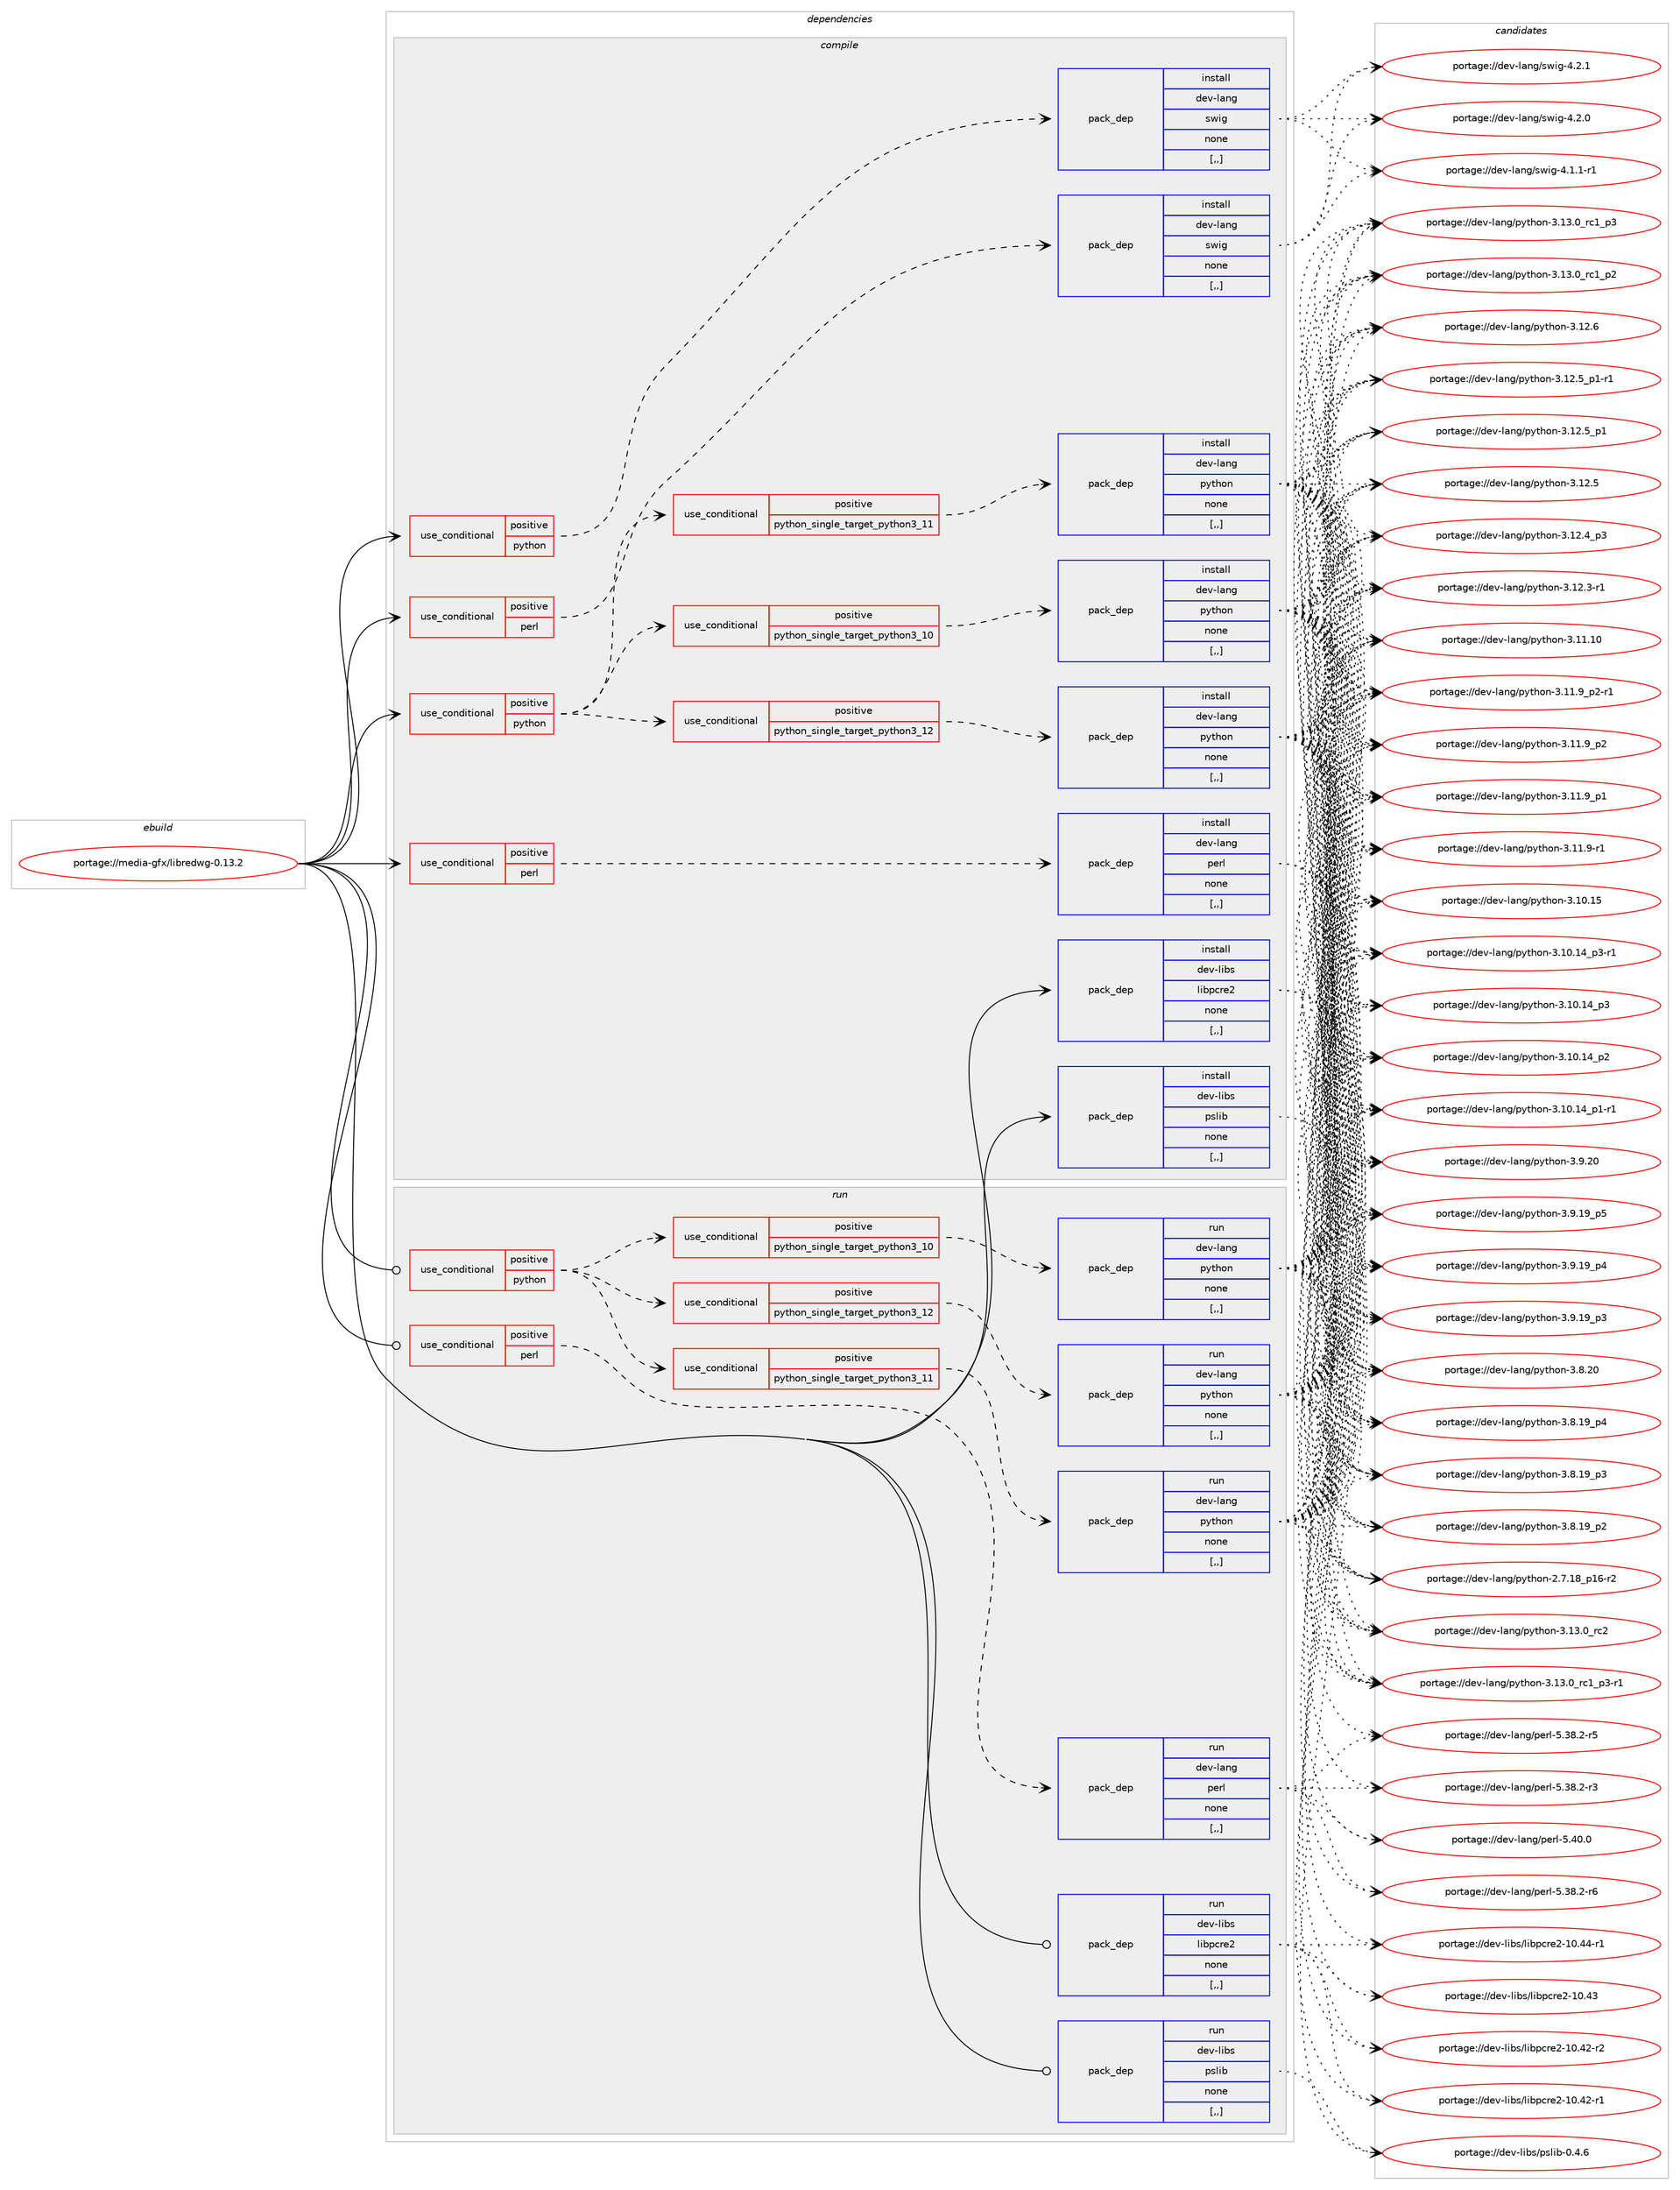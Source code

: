 digraph prolog {

# *************
# Graph options
# *************

newrank=true;
concentrate=true;
compound=true;
graph [rankdir=LR,fontname=Helvetica,fontsize=10,ranksep=1.5];#, ranksep=2.5, nodesep=0.2];
edge  [arrowhead=vee];
node  [fontname=Helvetica,fontsize=10];

# **********
# The ebuild
# **********

subgraph cluster_leftcol {
color=gray;
label=<<i>ebuild</i>>;
id [label="portage://media-gfx/libredwg-0.13.2", color=red, width=4, href="../media-gfx/libredwg-0.13.2.svg"];
}

# ****************
# The dependencies
# ****************

subgraph cluster_midcol {
color=gray;
label=<<i>dependencies</i>>;
subgraph cluster_compile {
fillcolor="#eeeeee";
style=filled;
label=<<i>compile</i>>;
subgraph cond206501 {
dependency800837 [label=<<TABLE BORDER="0" CELLBORDER="1" CELLSPACING="0" CELLPADDING="4"><TR><TD ROWSPAN="3" CELLPADDING="10">use_conditional</TD></TR><TR><TD>positive</TD></TR><TR><TD>perl</TD></TR></TABLE>>, shape=none, color=red];
subgraph pack588220 {
dependency800838 [label=<<TABLE BORDER="0" CELLBORDER="1" CELLSPACING="0" CELLPADDING="4" WIDTH="220"><TR><TD ROWSPAN="6" CELLPADDING="30">pack_dep</TD></TR><TR><TD WIDTH="110">install</TD></TR><TR><TD>dev-lang</TD></TR><TR><TD>perl</TD></TR><TR><TD>none</TD></TR><TR><TD>[,,]</TD></TR></TABLE>>, shape=none, color=blue];
}
dependency800837:e -> dependency800838:w [weight=20,style="dashed",arrowhead="vee"];
}
id:e -> dependency800837:w [weight=20,style="solid",arrowhead="vee"];
subgraph cond206502 {
dependency800839 [label=<<TABLE BORDER="0" CELLBORDER="1" CELLSPACING="0" CELLPADDING="4"><TR><TD ROWSPAN="3" CELLPADDING="10">use_conditional</TD></TR><TR><TD>positive</TD></TR><TR><TD>perl</TD></TR></TABLE>>, shape=none, color=red];
subgraph pack588221 {
dependency800840 [label=<<TABLE BORDER="0" CELLBORDER="1" CELLSPACING="0" CELLPADDING="4" WIDTH="220"><TR><TD ROWSPAN="6" CELLPADDING="30">pack_dep</TD></TR><TR><TD WIDTH="110">install</TD></TR><TR><TD>dev-lang</TD></TR><TR><TD>swig</TD></TR><TR><TD>none</TD></TR><TR><TD>[,,]</TD></TR></TABLE>>, shape=none, color=blue];
}
dependency800839:e -> dependency800840:w [weight=20,style="dashed",arrowhead="vee"];
}
id:e -> dependency800839:w [weight=20,style="solid",arrowhead="vee"];
subgraph cond206503 {
dependency800841 [label=<<TABLE BORDER="0" CELLBORDER="1" CELLSPACING="0" CELLPADDING="4"><TR><TD ROWSPAN="3" CELLPADDING="10">use_conditional</TD></TR><TR><TD>positive</TD></TR><TR><TD>python</TD></TR></TABLE>>, shape=none, color=red];
subgraph cond206504 {
dependency800842 [label=<<TABLE BORDER="0" CELLBORDER="1" CELLSPACING="0" CELLPADDING="4"><TR><TD ROWSPAN="3" CELLPADDING="10">use_conditional</TD></TR><TR><TD>positive</TD></TR><TR><TD>python_single_target_python3_10</TD></TR></TABLE>>, shape=none, color=red];
subgraph pack588222 {
dependency800843 [label=<<TABLE BORDER="0" CELLBORDER="1" CELLSPACING="0" CELLPADDING="4" WIDTH="220"><TR><TD ROWSPAN="6" CELLPADDING="30">pack_dep</TD></TR><TR><TD WIDTH="110">install</TD></TR><TR><TD>dev-lang</TD></TR><TR><TD>python</TD></TR><TR><TD>none</TD></TR><TR><TD>[,,]</TD></TR></TABLE>>, shape=none, color=blue];
}
dependency800842:e -> dependency800843:w [weight=20,style="dashed",arrowhead="vee"];
}
dependency800841:e -> dependency800842:w [weight=20,style="dashed",arrowhead="vee"];
subgraph cond206505 {
dependency800844 [label=<<TABLE BORDER="0" CELLBORDER="1" CELLSPACING="0" CELLPADDING="4"><TR><TD ROWSPAN="3" CELLPADDING="10">use_conditional</TD></TR><TR><TD>positive</TD></TR><TR><TD>python_single_target_python3_11</TD></TR></TABLE>>, shape=none, color=red];
subgraph pack588223 {
dependency800845 [label=<<TABLE BORDER="0" CELLBORDER="1" CELLSPACING="0" CELLPADDING="4" WIDTH="220"><TR><TD ROWSPAN="6" CELLPADDING="30">pack_dep</TD></TR><TR><TD WIDTH="110">install</TD></TR><TR><TD>dev-lang</TD></TR><TR><TD>python</TD></TR><TR><TD>none</TD></TR><TR><TD>[,,]</TD></TR></TABLE>>, shape=none, color=blue];
}
dependency800844:e -> dependency800845:w [weight=20,style="dashed",arrowhead="vee"];
}
dependency800841:e -> dependency800844:w [weight=20,style="dashed",arrowhead="vee"];
subgraph cond206506 {
dependency800846 [label=<<TABLE BORDER="0" CELLBORDER="1" CELLSPACING="0" CELLPADDING="4"><TR><TD ROWSPAN="3" CELLPADDING="10">use_conditional</TD></TR><TR><TD>positive</TD></TR><TR><TD>python_single_target_python3_12</TD></TR></TABLE>>, shape=none, color=red];
subgraph pack588224 {
dependency800847 [label=<<TABLE BORDER="0" CELLBORDER="1" CELLSPACING="0" CELLPADDING="4" WIDTH="220"><TR><TD ROWSPAN="6" CELLPADDING="30">pack_dep</TD></TR><TR><TD WIDTH="110">install</TD></TR><TR><TD>dev-lang</TD></TR><TR><TD>python</TD></TR><TR><TD>none</TD></TR><TR><TD>[,,]</TD></TR></TABLE>>, shape=none, color=blue];
}
dependency800846:e -> dependency800847:w [weight=20,style="dashed",arrowhead="vee"];
}
dependency800841:e -> dependency800846:w [weight=20,style="dashed",arrowhead="vee"];
}
id:e -> dependency800841:w [weight=20,style="solid",arrowhead="vee"];
subgraph cond206507 {
dependency800848 [label=<<TABLE BORDER="0" CELLBORDER="1" CELLSPACING="0" CELLPADDING="4"><TR><TD ROWSPAN="3" CELLPADDING="10">use_conditional</TD></TR><TR><TD>positive</TD></TR><TR><TD>python</TD></TR></TABLE>>, shape=none, color=red];
subgraph pack588225 {
dependency800849 [label=<<TABLE BORDER="0" CELLBORDER="1" CELLSPACING="0" CELLPADDING="4" WIDTH="220"><TR><TD ROWSPAN="6" CELLPADDING="30">pack_dep</TD></TR><TR><TD WIDTH="110">install</TD></TR><TR><TD>dev-lang</TD></TR><TR><TD>swig</TD></TR><TR><TD>none</TD></TR><TR><TD>[,,]</TD></TR></TABLE>>, shape=none, color=blue];
}
dependency800848:e -> dependency800849:w [weight=20,style="dashed",arrowhead="vee"];
}
id:e -> dependency800848:w [weight=20,style="solid",arrowhead="vee"];
subgraph pack588226 {
dependency800850 [label=<<TABLE BORDER="0" CELLBORDER="1" CELLSPACING="0" CELLPADDING="4" WIDTH="220"><TR><TD ROWSPAN="6" CELLPADDING="30">pack_dep</TD></TR><TR><TD WIDTH="110">install</TD></TR><TR><TD>dev-libs</TD></TR><TR><TD>libpcre2</TD></TR><TR><TD>none</TD></TR><TR><TD>[,,]</TD></TR></TABLE>>, shape=none, color=blue];
}
id:e -> dependency800850:w [weight=20,style="solid",arrowhead="vee"];
subgraph pack588227 {
dependency800851 [label=<<TABLE BORDER="0" CELLBORDER="1" CELLSPACING="0" CELLPADDING="4" WIDTH="220"><TR><TD ROWSPAN="6" CELLPADDING="30">pack_dep</TD></TR><TR><TD WIDTH="110">install</TD></TR><TR><TD>dev-libs</TD></TR><TR><TD>pslib</TD></TR><TR><TD>none</TD></TR><TR><TD>[,,]</TD></TR></TABLE>>, shape=none, color=blue];
}
id:e -> dependency800851:w [weight=20,style="solid",arrowhead="vee"];
}
subgraph cluster_compileandrun {
fillcolor="#eeeeee";
style=filled;
label=<<i>compile and run</i>>;
}
subgraph cluster_run {
fillcolor="#eeeeee";
style=filled;
label=<<i>run</i>>;
subgraph cond206508 {
dependency800852 [label=<<TABLE BORDER="0" CELLBORDER="1" CELLSPACING="0" CELLPADDING="4"><TR><TD ROWSPAN="3" CELLPADDING="10">use_conditional</TD></TR><TR><TD>positive</TD></TR><TR><TD>perl</TD></TR></TABLE>>, shape=none, color=red];
subgraph pack588228 {
dependency800853 [label=<<TABLE BORDER="0" CELLBORDER="1" CELLSPACING="0" CELLPADDING="4" WIDTH="220"><TR><TD ROWSPAN="6" CELLPADDING="30">pack_dep</TD></TR><TR><TD WIDTH="110">run</TD></TR><TR><TD>dev-lang</TD></TR><TR><TD>perl</TD></TR><TR><TD>none</TD></TR><TR><TD>[,,]</TD></TR></TABLE>>, shape=none, color=blue];
}
dependency800852:e -> dependency800853:w [weight=20,style="dashed",arrowhead="vee"];
}
id:e -> dependency800852:w [weight=20,style="solid",arrowhead="odot"];
subgraph cond206509 {
dependency800854 [label=<<TABLE BORDER="0" CELLBORDER="1" CELLSPACING="0" CELLPADDING="4"><TR><TD ROWSPAN="3" CELLPADDING="10">use_conditional</TD></TR><TR><TD>positive</TD></TR><TR><TD>python</TD></TR></TABLE>>, shape=none, color=red];
subgraph cond206510 {
dependency800855 [label=<<TABLE BORDER="0" CELLBORDER="1" CELLSPACING="0" CELLPADDING="4"><TR><TD ROWSPAN="3" CELLPADDING="10">use_conditional</TD></TR><TR><TD>positive</TD></TR><TR><TD>python_single_target_python3_10</TD></TR></TABLE>>, shape=none, color=red];
subgraph pack588229 {
dependency800856 [label=<<TABLE BORDER="0" CELLBORDER="1" CELLSPACING="0" CELLPADDING="4" WIDTH="220"><TR><TD ROWSPAN="6" CELLPADDING="30">pack_dep</TD></TR><TR><TD WIDTH="110">run</TD></TR><TR><TD>dev-lang</TD></TR><TR><TD>python</TD></TR><TR><TD>none</TD></TR><TR><TD>[,,]</TD></TR></TABLE>>, shape=none, color=blue];
}
dependency800855:e -> dependency800856:w [weight=20,style="dashed",arrowhead="vee"];
}
dependency800854:e -> dependency800855:w [weight=20,style="dashed",arrowhead="vee"];
subgraph cond206511 {
dependency800857 [label=<<TABLE BORDER="0" CELLBORDER="1" CELLSPACING="0" CELLPADDING="4"><TR><TD ROWSPAN="3" CELLPADDING="10">use_conditional</TD></TR><TR><TD>positive</TD></TR><TR><TD>python_single_target_python3_11</TD></TR></TABLE>>, shape=none, color=red];
subgraph pack588230 {
dependency800858 [label=<<TABLE BORDER="0" CELLBORDER="1" CELLSPACING="0" CELLPADDING="4" WIDTH="220"><TR><TD ROWSPAN="6" CELLPADDING="30">pack_dep</TD></TR><TR><TD WIDTH="110">run</TD></TR><TR><TD>dev-lang</TD></TR><TR><TD>python</TD></TR><TR><TD>none</TD></TR><TR><TD>[,,]</TD></TR></TABLE>>, shape=none, color=blue];
}
dependency800857:e -> dependency800858:w [weight=20,style="dashed",arrowhead="vee"];
}
dependency800854:e -> dependency800857:w [weight=20,style="dashed",arrowhead="vee"];
subgraph cond206512 {
dependency800859 [label=<<TABLE BORDER="0" CELLBORDER="1" CELLSPACING="0" CELLPADDING="4"><TR><TD ROWSPAN="3" CELLPADDING="10">use_conditional</TD></TR><TR><TD>positive</TD></TR><TR><TD>python_single_target_python3_12</TD></TR></TABLE>>, shape=none, color=red];
subgraph pack588231 {
dependency800860 [label=<<TABLE BORDER="0" CELLBORDER="1" CELLSPACING="0" CELLPADDING="4" WIDTH="220"><TR><TD ROWSPAN="6" CELLPADDING="30">pack_dep</TD></TR><TR><TD WIDTH="110">run</TD></TR><TR><TD>dev-lang</TD></TR><TR><TD>python</TD></TR><TR><TD>none</TD></TR><TR><TD>[,,]</TD></TR></TABLE>>, shape=none, color=blue];
}
dependency800859:e -> dependency800860:w [weight=20,style="dashed",arrowhead="vee"];
}
dependency800854:e -> dependency800859:w [weight=20,style="dashed",arrowhead="vee"];
}
id:e -> dependency800854:w [weight=20,style="solid",arrowhead="odot"];
subgraph pack588232 {
dependency800861 [label=<<TABLE BORDER="0" CELLBORDER="1" CELLSPACING="0" CELLPADDING="4" WIDTH="220"><TR><TD ROWSPAN="6" CELLPADDING="30">pack_dep</TD></TR><TR><TD WIDTH="110">run</TD></TR><TR><TD>dev-libs</TD></TR><TR><TD>libpcre2</TD></TR><TR><TD>none</TD></TR><TR><TD>[,,]</TD></TR></TABLE>>, shape=none, color=blue];
}
id:e -> dependency800861:w [weight=20,style="solid",arrowhead="odot"];
subgraph pack588233 {
dependency800862 [label=<<TABLE BORDER="0" CELLBORDER="1" CELLSPACING="0" CELLPADDING="4" WIDTH="220"><TR><TD ROWSPAN="6" CELLPADDING="30">pack_dep</TD></TR><TR><TD WIDTH="110">run</TD></TR><TR><TD>dev-libs</TD></TR><TR><TD>pslib</TD></TR><TR><TD>none</TD></TR><TR><TD>[,,]</TD></TR></TABLE>>, shape=none, color=blue];
}
id:e -> dependency800862:w [weight=20,style="solid",arrowhead="odot"];
}
}

# **************
# The candidates
# **************

subgraph cluster_choices {
rank=same;
color=gray;
label=<<i>candidates</i>>;

subgraph choice588220 {
color=black;
nodesep=1;
choice10010111845108971101034711210111410845534652484648 [label="portage://dev-lang/perl-5.40.0", color=red, width=4,href="../dev-lang/perl-5.40.0.svg"];
choice100101118451089711010347112101114108455346515646504511454 [label="portage://dev-lang/perl-5.38.2-r6", color=red, width=4,href="../dev-lang/perl-5.38.2-r6.svg"];
choice100101118451089711010347112101114108455346515646504511453 [label="portage://dev-lang/perl-5.38.2-r5", color=red, width=4,href="../dev-lang/perl-5.38.2-r5.svg"];
choice100101118451089711010347112101114108455346515646504511451 [label="portage://dev-lang/perl-5.38.2-r3", color=red, width=4,href="../dev-lang/perl-5.38.2-r3.svg"];
dependency800838:e -> choice10010111845108971101034711210111410845534652484648:w [style=dotted,weight="100"];
dependency800838:e -> choice100101118451089711010347112101114108455346515646504511454:w [style=dotted,weight="100"];
dependency800838:e -> choice100101118451089711010347112101114108455346515646504511453:w [style=dotted,weight="100"];
dependency800838:e -> choice100101118451089711010347112101114108455346515646504511451:w [style=dotted,weight="100"];
}
subgraph choice588221 {
color=black;
nodesep=1;
choice100101118451089711010347115119105103455246504649 [label="portage://dev-lang/swig-4.2.1", color=red, width=4,href="../dev-lang/swig-4.2.1.svg"];
choice100101118451089711010347115119105103455246504648 [label="portage://dev-lang/swig-4.2.0", color=red, width=4,href="../dev-lang/swig-4.2.0.svg"];
choice1001011184510897110103471151191051034552464946494511449 [label="portage://dev-lang/swig-4.1.1-r1", color=red, width=4,href="../dev-lang/swig-4.1.1-r1.svg"];
dependency800840:e -> choice100101118451089711010347115119105103455246504649:w [style=dotted,weight="100"];
dependency800840:e -> choice100101118451089711010347115119105103455246504648:w [style=dotted,weight="100"];
dependency800840:e -> choice1001011184510897110103471151191051034552464946494511449:w [style=dotted,weight="100"];
}
subgraph choice588222 {
color=black;
nodesep=1;
choice10010111845108971101034711212111610411111045514649514648951149950 [label="portage://dev-lang/python-3.13.0_rc2", color=red, width=4,href="../dev-lang/python-3.13.0_rc2.svg"];
choice1001011184510897110103471121211161041111104551464951464895114994995112514511449 [label="portage://dev-lang/python-3.13.0_rc1_p3-r1", color=red, width=4,href="../dev-lang/python-3.13.0_rc1_p3-r1.svg"];
choice100101118451089711010347112121116104111110455146495146489511499499511251 [label="portage://dev-lang/python-3.13.0_rc1_p3", color=red, width=4,href="../dev-lang/python-3.13.0_rc1_p3.svg"];
choice100101118451089711010347112121116104111110455146495146489511499499511250 [label="portage://dev-lang/python-3.13.0_rc1_p2", color=red, width=4,href="../dev-lang/python-3.13.0_rc1_p2.svg"];
choice10010111845108971101034711212111610411111045514649504654 [label="portage://dev-lang/python-3.12.6", color=red, width=4,href="../dev-lang/python-3.12.6.svg"];
choice1001011184510897110103471121211161041111104551464950465395112494511449 [label="portage://dev-lang/python-3.12.5_p1-r1", color=red, width=4,href="../dev-lang/python-3.12.5_p1-r1.svg"];
choice100101118451089711010347112121116104111110455146495046539511249 [label="portage://dev-lang/python-3.12.5_p1", color=red, width=4,href="../dev-lang/python-3.12.5_p1.svg"];
choice10010111845108971101034711212111610411111045514649504653 [label="portage://dev-lang/python-3.12.5", color=red, width=4,href="../dev-lang/python-3.12.5.svg"];
choice100101118451089711010347112121116104111110455146495046529511251 [label="portage://dev-lang/python-3.12.4_p3", color=red, width=4,href="../dev-lang/python-3.12.4_p3.svg"];
choice100101118451089711010347112121116104111110455146495046514511449 [label="portage://dev-lang/python-3.12.3-r1", color=red, width=4,href="../dev-lang/python-3.12.3-r1.svg"];
choice1001011184510897110103471121211161041111104551464949464948 [label="portage://dev-lang/python-3.11.10", color=red, width=4,href="../dev-lang/python-3.11.10.svg"];
choice1001011184510897110103471121211161041111104551464949465795112504511449 [label="portage://dev-lang/python-3.11.9_p2-r1", color=red, width=4,href="../dev-lang/python-3.11.9_p2-r1.svg"];
choice100101118451089711010347112121116104111110455146494946579511250 [label="portage://dev-lang/python-3.11.9_p2", color=red, width=4,href="../dev-lang/python-3.11.9_p2.svg"];
choice100101118451089711010347112121116104111110455146494946579511249 [label="portage://dev-lang/python-3.11.9_p1", color=red, width=4,href="../dev-lang/python-3.11.9_p1.svg"];
choice100101118451089711010347112121116104111110455146494946574511449 [label="portage://dev-lang/python-3.11.9-r1", color=red, width=4,href="../dev-lang/python-3.11.9-r1.svg"];
choice1001011184510897110103471121211161041111104551464948464953 [label="portage://dev-lang/python-3.10.15", color=red, width=4,href="../dev-lang/python-3.10.15.svg"];
choice100101118451089711010347112121116104111110455146494846495295112514511449 [label="portage://dev-lang/python-3.10.14_p3-r1", color=red, width=4,href="../dev-lang/python-3.10.14_p3-r1.svg"];
choice10010111845108971101034711212111610411111045514649484649529511251 [label="portage://dev-lang/python-3.10.14_p3", color=red, width=4,href="../dev-lang/python-3.10.14_p3.svg"];
choice10010111845108971101034711212111610411111045514649484649529511250 [label="portage://dev-lang/python-3.10.14_p2", color=red, width=4,href="../dev-lang/python-3.10.14_p2.svg"];
choice100101118451089711010347112121116104111110455146494846495295112494511449 [label="portage://dev-lang/python-3.10.14_p1-r1", color=red, width=4,href="../dev-lang/python-3.10.14_p1-r1.svg"];
choice10010111845108971101034711212111610411111045514657465048 [label="portage://dev-lang/python-3.9.20", color=red, width=4,href="../dev-lang/python-3.9.20.svg"];
choice100101118451089711010347112121116104111110455146574649579511253 [label="portage://dev-lang/python-3.9.19_p5", color=red, width=4,href="../dev-lang/python-3.9.19_p5.svg"];
choice100101118451089711010347112121116104111110455146574649579511252 [label="portage://dev-lang/python-3.9.19_p4", color=red, width=4,href="../dev-lang/python-3.9.19_p4.svg"];
choice100101118451089711010347112121116104111110455146574649579511251 [label="portage://dev-lang/python-3.9.19_p3", color=red, width=4,href="../dev-lang/python-3.9.19_p3.svg"];
choice10010111845108971101034711212111610411111045514656465048 [label="portage://dev-lang/python-3.8.20", color=red, width=4,href="../dev-lang/python-3.8.20.svg"];
choice100101118451089711010347112121116104111110455146564649579511252 [label="portage://dev-lang/python-3.8.19_p4", color=red, width=4,href="../dev-lang/python-3.8.19_p4.svg"];
choice100101118451089711010347112121116104111110455146564649579511251 [label="portage://dev-lang/python-3.8.19_p3", color=red, width=4,href="../dev-lang/python-3.8.19_p3.svg"];
choice100101118451089711010347112121116104111110455146564649579511250 [label="portage://dev-lang/python-3.8.19_p2", color=red, width=4,href="../dev-lang/python-3.8.19_p2.svg"];
choice100101118451089711010347112121116104111110455046554649569511249544511450 [label="portage://dev-lang/python-2.7.18_p16-r2", color=red, width=4,href="../dev-lang/python-2.7.18_p16-r2.svg"];
dependency800843:e -> choice10010111845108971101034711212111610411111045514649514648951149950:w [style=dotted,weight="100"];
dependency800843:e -> choice1001011184510897110103471121211161041111104551464951464895114994995112514511449:w [style=dotted,weight="100"];
dependency800843:e -> choice100101118451089711010347112121116104111110455146495146489511499499511251:w [style=dotted,weight="100"];
dependency800843:e -> choice100101118451089711010347112121116104111110455146495146489511499499511250:w [style=dotted,weight="100"];
dependency800843:e -> choice10010111845108971101034711212111610411111045514649504654:w [style=dotted,weight="100"];
dependency800843:e -> choice1001011184510897110103471121211161041111104551464950465395112494511449:w [style=dotted,weight="100"];
dependency800843:e -> choice100101118451089711010347112121116104111110455146495046539511249:w [style=dotted,weight="100"];
dependency800843:e -> choice10010111845108971101034711212111610411111045514649504653:w [style=dotted,weight="100"];
dependency800843:e -> choice100101118451089711010347112121116104111110455146495046529511251:w [style=dotted,weight="100"];
dependency800843:e -> choice100101118451089711010347112121116104111110455146495046514511449:w [style=dotted,weight="100"];
dependency800843:e -> choice1001011184510897110103471121211161041111104551464949464948:w [style=dotted,weight="100"];
dependency800843:e -> choice1001011184510897110103471121211161041111104551464949465795112504511449:w [style=dotted,weight="100"];
dependency800843:e -> choice100101118451089711010347112121116104111110455146494946579511250:w [style=dotted,weight="100"];
dependency800843:e -> choice100101118451089711010347112121116104111110455146494946579511249:w [style=dotted,weight="100"];
dependency800843:e -> choice100101118451089711010347112121116104111110455146494946574511449:w [style=dotted,weight="100"];
dependency800843:e -> choice1001011184510897110103471121211161041111104551464948464953:w [style=dotted,weight="100"];
dependency800843:e -> choice100101118451089711010347112121116104111110455146494846495295112514511449:w [style=dotted,weight="100"];
dependency800843:e -> choice10010111845108971101034711212111610411111045514649484649529511251:w [style=dotted,weight="100"];
dependency800843:e -> choice10010111845108971101034711212111610411111045514649484649529511250:w [style=dotted,weight="100"];
dependency800843:e -> choice100101118451089711010347112121116104111110455146494846495295112494511449:w [style=dotted,weight="100"];
dependency800843:e -> choice10010111845108971101034711212111610411111045514657465048:w [style=dotted,weight="100"];
dependency800843:e -> choice100101118451089711010347112121116104111110455146574649579511253:w [style=dotted,weight="100"];
dependency800843:e -> choice100101118451089711010347112121116104111110455146574649579511252:w [style=dotted,weight="100"];
dependency800843:e -> choice100101118451089711010347112121116104111110455146574649579511251:w [style=dotted,weight="100"];
dependency800843:e -> choice10010111845108971101034711212111610411111045514656465048:w [style=dotted,weight="100"];
dependency800843:e -> choice100101118451089711010347112121116104111110455146564649579511252:w [style=dotted,weight="100"];
dependency800843:e -> choice100101118451089711010347112121116104111110455146564649579511251:w [style=dotted,weight="100"];
dependency800843:e -> choice100101118451089711010347112121116104111110455146564649579511250:w [style=dotted,weight="100"];
dependency800843:e -> choice100101118451089711010347112121116104111110455046554649569511249544511450:w [style=dotted,weight="100"];
}
subgraph choice588223 {
color=black;
nodesep=1;
choice10010111845108971101034711212111610411111045514649514648951149950 [label="portage://dev-lang/python-3.13.0_rc2", color=red, width=4,href="../dev-lang/python-3.13.0_rc2.svg"];
choice1001011184510897110103471121211161041111104551464951464895114994995112514511449 [label="portage://dev-lang/python-3.13.0_rc1_p3-r1", color=red, width=4,href="../dev-lang/python-3.13.0_rc1_p3-r1.svg"];
choice100101118451089711010347112121116104111110455146495146489511499499511251 [label="portage://dev-lang/python-3.13.0_rc1_p3", color=red, width=4,href="../dev-lang/python-3.13.0_rc1_p3.svg"];
choice100101118451089711010347112121116104111110455146495146489511499499511250 [label="portage://dev-lang/python-3.13.0_rc1_p2", color=red, width=4,href="../dev-lang/python-3.13.0_rc1_p2.svg"];
choice10010111845108971101034711212111610411111045514649504654 [label="portage://dev-lang/python-3.12.6", color=red, width=4,href="../dev-lang/python-3.12.6.svg"];
choice1001011184510897110103471121211161041111104551464950465395112494511449 [label="portage://dev-lang/python-3.12.5_p1-r1", color=red, width=4,href="../dev-lang/python-3.12.5_p1-r1.svg"];
choice100101118451089711010347112121116104111110455146495046539511249 [label="portage://dev-lang/python-3.12.5_p1", color=red, width=4,href="../dev-lang/python-3.12.5_p1.svg"];
choice10010111845108971101034711212111610411111045514649504653 [label="portage://dev-lang/python-3.12.5", color=red, width=4,href="../dev-lang/python-3.12.5.svg"];
choice100101118451089711010347112121116104111110455146495046529511251 [label="portage://dev-lang/python-3.12.4_p3", color=red, width=4,href="../dev-lang/python-3.12.4_p3.svg"];
choice100101118451089711010347112121116104111110455146495046514511449 [label="portage://dev-lang/python-3.12.3-r1", color=red, width=4,href="../dev-lang/python-3.12.3-r1.svg"];
choice1001011184510897110103471121211161041111104551464949464948 [label="portage://dev-lang/python-3.11.10", color=red, width=4,href="../dev-lang/python-3.11.10.svg"];
choice1001011184510897110103471121211161041111104551464949465795112504511449 [label="portage://dev-lang/python-3.11.9_p2-r1", color=red, width=4,href="../dev-lang/python-3.11.9_p2-r1.svg"];
choice100101118451089711010347112121116104111110455146494946579511250 [label="portage://dev-lang/python-3.11.9_p2", color=red, width=4,href="../dev-lang/python-3.11.9_p2.svg"];
choice100101118451089711010347112121116104111110455146494946579511249 [label="portage://dev-lang/python-3.11.9_p1", color=red, width=4,href="../dev-lang/python-3.11.9_p1.svg"];
choice100101118451089711010347112121116104111110455146494946574511449 [label="portage://dev-lang/python-3.11.9-r1", color=red, width=4,href="../dev-lang/python-3.11.9-r1.svg"];
choice1001011184510897110103471121211161041111104551464948464953 [label="portage://dev-lang/python-3.10.15", color=red, width=4,href="../dev-lang/python-3.10.15.svg"];
choice100101118451089711010347112121116104111110455146494846495295112514511449 [label="portage://dev-lang/python-3.10.14_p3-r1", color=red, width=4,href="../dev-lang/python-3.10.14_p3-r1.svg"];
choice10010111845108971101034711212111610411111045514649484649529511251 [label="portage://dev-lang/python-3.10.14_p3", color=red, width=4,href="../dev-lang/python-3.10.14_p3.svg"];
choice10010111845108971101034711212111610411111045514649484649529511250 [label="portage://dev-lang/python-3.10.14_p2", color=red, width=4,href="../dev-lang/python-3.10.14_p2.svg"];
choice100101118451089711010347112121116104111110455146494846495295112494511449 [label="portage://dev-lang/python-3.10.14_p1-r1", color=red, width=4,href="../dev-lang/python-3.10.14_p1-r1.svg"];
choice10010111845108971101034711212111610411111045514657465048 [label="portage://dev-lang/python-3.9.20", color=red, width=4,href="../dev-lang/python-3.9.20.svg"];
choice100101118451089711010347112121116104111110455146574649579511253 [label="portage://dev-lang/python-3.9.19_p5", color=red, width=4,href="../dev-lang/python-3.9.19_p5.svg"];
choice100101118451089711010347112121116104111110455146574649579511252 [label="portage://dev-lang/python-3.9.19_p4", color=red, width=4,href="../dev-lang/python-3.9.19_p4.svg"];
choice100101118451089711010347112121116104111110455146574649579511251 [label="portage://dev-lang/python-3.9.19_p3", color=red, width=4,href="../dev-lang/python-3.9.19_p3.svg"];
choice10010111845108971101034711212111610411111045514656465048 [label="portage://dev-lang/python-3.8.20", color=red, width=4,href="../dev-lang/python-3.8.20.svg"];
choice100101118451089711010347112121116104111110455146564649579511252 [label="portage://dev-lang/python-3.8.19_p4", color=red, width=4,href="../dev-lang/python-3.8.19_p4.svg"];
choice100101118451089711010347112121116104111110455146564649579511251 [label="portage://dev-lang/python-3.8.19_p3", color=red, width=4,href="../dev-lang/python-3.8.19_p3.svg"];
choice100101118451089711010347112121116104111110455146564649579511250 [label="portage://dev-lang/python-3.8.19_p2", color=red, width=4,href="../dev-lang/python-3.8.19_p2.svg"];
choice100101118451089711010347112121116104111110455046554649569511249544511450 [label="portage://dev-lang/python-2.7.18_p16-r2", color=red, width=4,href="../dev-lang/python-2.7.18_p16-r2.svg"];
dependency800845:e -> choice10010111845108971101034711212111610411111045514649514648951149950:w [style=dotted,weight="100"];
dependency800845:e -> choice1001011184510897110103471121211161041111104551464951464895114994995112514511449:w [style=dotted,weight="100"];
dependency800845:e -> choice100101118451089711010347112121116104111110455146495146489511499499511251:w [style=dotted,weight="100"];
dependency800845:e -> choice100101118451089711010347112121116104111110455146495146489511499499511250:w [style=dotted,weight="100"];
dependency800845:e -> choice10010111845108971101034711212111610411111045514649504654:w [style=dotted,weight="100"];
dependency800845:e -> choice1001011184510897110103471121211161041111104551464950465395112494511449:w [style=dotted,weight="100"];
dependency800845:e -> choice100101118451089711010347112121116104111110455146495046539511249:w [style=dotted,weight="100"];
dependency800845:e -> choice10010111845108971101034711212111610411111045514649504653:w [style=dotted,weight="100"];
dependency800845:e -> choice100101118451089711010347112121116104111110455146495046529511251:w [style=dotted,weight="100"];
dependency800845:e -> choice100101118451089711010347112121116104111110455146495046514511449:w [style=dotted,weight="100"];
dependency800845:e -> choice1001011184510897110103471121211161041111104551464949464948:w [style=dotted,weight="100"];
dependency800845:e -> choice1001011184510897110103471121211161041111104551464949465795112504511449:w [style=dotted,weight="100"];
dependency800845:e -> choice100101118451089711010347112121116104111110455146494946579511250:w [style=dotted,weight="100"];
dependency800845:e -> choice100101118451089711010347112121116104111110455146494946579511249:w [style=dotted,weight="100"];
dependency800845:e -> choice100101118451089711010347112121116104111110455146494946574511449:w [style=dotted,weight="100"];
dependency800845:e -> choice1001011184510897110103471121211161041111104551464948464953:w [style=dotted,weight="100"];
dependency800845:e -> choice100101118451089711010347112121116104111110455146494846495295112514511449:w [style=dotted,weight="100"];
dependency800845:e -> choice10010111845108971101034711212111610411111045514649484649529511251:w [style=dotted,weight="100"];
dependency800845:e -> choice10010111845108971101034711212111610411111045514649484649529511250:w [style=dotted,weight="100"];
dependency800845:e -> choice100101118451089711010347112121116104111110455146494846495295112494511449:w [style=dotted,weight="100"];
dependency800845:e -> choice10010111845108971101034711212111610411111045514657465048:w [style=dotted,weight="100"];
dependency800845:e -> choice100101118451089711010347112121116104111110455146574649579511253:w [style=dotted,weight="100"];
dependency800845:e -> choice100101118451089711010347112121116104111110455146574649579511252:w [style=dotted,weight="100"];
dependency800845:e -> choice100101118451089711010347112121116104111110455146574649579511251:w [style=dotted,weight="100"];
dependency800845:e -> choice10010111845108971101034711212111610411111045514656465048:w [style=dotted,weight="100"];
dependency800845:e -> choice100101118451089711010347112121116104111110455146564649579511252:w [style=dotted,weight="100"];
dependency800845:e -> choice100101118451089711010347112121116104111110455146564649579511251:w [style=dotted,weight="100"];
dependency800845:e -> choice100101118451089711010347112121116104111110455146564649579511250:w [style=dotted,weight="100"];
dependency800845:e -> choice100101118451089711010347112121116104111110455046554649569511249544511450:w [style=dotted,weight="100"];
}
subgraph choice588224 {
color=black;
nodesep=1;
choice10010111845108971101034711212111610411111045514649514648951149950 [label="portage://dev-lang/python-3.13.0_rc2", color=red, width=4,href="../dev-lang/python-3.13.0_rc2.svg"];
choice1001011184510897110103471121211161041111104551464951464895114994995112514511449 [label="portage://dev-lang/python-3.13.0_rc1_p3-r1", color=red, width=4,href="../dev-lang/python-3.13.0_rc1_p3-r1.svg"];
choice100101118451089711010347112121116104111110455146495146489511499499511251 [label="portage://dev-lang/python-3.13.0_rc1_p3", color=red, width=4,href="../dev-lang/python-3.13.0_rc1_p3.svg"];
choice100101118451089711010347112121116104111110455146495146489511499499511250 [label="portage://dev-lang/python-3.13.0_rc1_p2", color=red, width=4,href="../dev-lang/python-3.13.0_rc1_p2.svg"];
choice10010111845108971101034711212111610411111045514649504654 [label="portage://dev-lang/python-3.12.6", color=red, width=4,href="../dev-lang/python-3.12.6.svg"];
choice1001011184510897110103471121211161041111104551464950465395112494511449 [label="portage://dev-lang/python-3.12.5_p1-r1", color=red, width=4,href="../dev-lang/python-3.12.5_p1-r1.svg"];
choice100101118451089711010347112121116104111110455146495046539511249 [label="portage://dev-lang/python-3.12.5_p1", color=red, width=4,href="../dev-lang/python-3.12.5_p1.svg"];
choice10010111845108971101034711212111610411111045514649504653 [label="portage://dev-lang/python-3.12.5", color=red, width=4,href="../dev-lang/python-3.12.5.svg"];
choice100101118451089711010347112121116104111110455146495046529511251 [label="portage://dev-lang/python-3.12.4_p3", color=red, width=4,href="../dev-lang/python-3.12.4_p3.svg"];
choice100101118451089711010347112121116104111110455146495046514511449 [label="portage://dev-lang/python-3.12.3-r1", color=red, width=4,href="../dev-lang/python-3.12.3-r1.svg"];
choice1001011184510897110103471121211161041111104551464949464948 [label="portage://dev-lang/python-3.11.10", color=red, width=4,href="../dev-lang/python-3.11.10.svg"];
choice1001011184510897110103471121211161041111104551464949465795112504511449 [label="portage://dev-lang/python-3.11.9_p2-r1", color=red, width=4,href="../dev-lang/python-3.11.9_p2-r1.svg"];
choice100101118451089711010347112121116104111110455146494946579511250 [label="portage://dev-lang/python-3.11.9_p2", color=red, width=4,href="../dev-lang/python-3.11.9_p2.svg"];
choice100101118451089711010347112121116104111110455146494946579511249 [label="portage://dev-lang/python-3.11.9_p1", color=red, width=4,href="../dev-lang/python-3.11.9_p1.svg"];
choice100101118451089711010347112121116104111110455146494946574511449 [label="portage://dev-lang/python-3.11.9-r1", color=red, width=4,href="../dev-lang/python-3.11.9-r1.svg"];
choice1001011184510897110103471121211161041111104551464948464953 [label="portage://dev-lang/python-3.10.15", color=red, width=4,href="../dev-lang/python-3.10.15.svg"];
choice100101118451089711010347112121116104111110455146494846495295112514511449 [label="portage://dev-lang/python-3.10.14_p3-r1", color=red, width=4,href="../dev-lang/python-3.10.14_p3-r1.svg"];
choice10010111845108971101034711212111610411111045514649484649529511251 [label="portage://dev-lang/python-3.10.14_p3", color=red, width=4,href="../dev-lang/python-3.10.14_p3.svg"];
choice10010111845108971101034711212111610411111045514649484649529511250 [label="portage://dev-lang/python-3.10.14_p2", color=red, width=4,href="../dev-lang/python-3.10.14_p2.svg"];
choice100101118451089711010347112121116104111110455146494846495295112494511449 [label="portage://dev-lang/python-3.10.14_p1-r1", color=red, width=4,href="../dev-lang/python-3.10.14_p1-r1.svg"];
choice10010111845108971101034711212111610411111045514657465048 [label="portage://dev-lang/python-3.9.20", color=red, width=4,href="../dev-lang/python-3.9.20.svg"];
choice100101118451089711010347112121116104111110455146574649579511253 [label="portage://dev-lang/python-3.9.19_p5", color=red, width=4,href="../dev-lang/python-3.9.19_p5.svg"];
choice100101118451089711010347112121116104111110455146574649579511252 [label="portage://dev-lang/python-3.9.19_p4", color=red, width=4,href="../dev-lang/python-3.9.19_p4.svg"];
choice100101118451089711010347112121116104111110455146574649579511251 [label="portage://dev-lang/python-3.9.19_p3", color=red, width=4,href="../dev-lang/python-3.9.19_p3.svg"];
choice10010111845108971101034711212111610411111045514656465048 [label="portage://dev-lang/python-3.8.20", color=red, width=4,href="../dev-lang/python-3.8.20.svg"];
choice100101118451089711010347112121116104111110455146564649579511252 [label="portage://dev-lang/python-3.8.19_p4", color=red, width=4,href="../dev-lang/python-3.8.19_p4.svg"];
choice100101118451089711010347112121116104111110455146564649579511251 [label="portage://dev-lang/python-3.8.19_p3", color=red, width=4,href="../dev-lang/python-3.8.19_p3.svg"];
choice100101118451089711010347112121116104111110455146564649579511250 [label="portage://dev-lang/python-3.8.19_p2", color=red, width=4,href="../dev-lang/python-3.8.19_p2.svg"];
choice100101118451089711010347112121116104111110455046554649569511249544511450 [label="portage://dev-lang/python-2.7.18_p16-r2", color=red, width=4,href="../dev-lang/python-2.7.18_p16-r2.svg"];
dependency800847:e -> choice10010111845108971101034711212111610411111045514649514648951149950:w [style=dotted,weight="100"];
dependency800847:e -> choice1001011184510897110103471121211161041111104551464951464895114994995112514511449:w [style=dotted,weight="100"];
dependency800847:e -> choice100101118451089711010347112121116104111110455146495146489511499499511251:w [style=dotted,weight="100"];
dependency800847:e -> choice100101118451089711010347112121116104111110455146495146489511499499511250:w [style=dotted,weight="100"];
dependency800847:e -> choice10010111845108971101034711212111610411111045514649504654:w [style=dotted,weight="100"];
dependency800847:e -> choice1001011184510897110103471121211161041111104551464950465395112494511449:w [style=dotted,weight="100"];
dependency800847:e -> choice100101118451089711010347112121116104111110455146495046539511249:w [style=dotted,weight="100"];
dependency800847:e -> choice10010111845108971101034711212111610411111045514649504653:w [style=dotted,weight="100"];
dependency800847:e -> choice100101118451089711010347112121116104111110455146495046529511251:w [style=dotted,weight="100"];
dependency800847:e -> choice100101118451089711010347112121116104111110455146495046514511449:w [style=dotted,weight="100"];
dependency800847:e -> choice1001011184510897110103471121211161041111104551464949464948:w [style=dotted,weight="100"];
dependency800847:e -> choice1001011184510897110103471121211161041111104551464949465795112504511449:w [style=dotted,weight="100"];
dependency800847:e -> choice100101118451089711010347112121116104111110455146494946579511250:w [style=dotted,weight="100"];
dependency800847:e -> choice100101118451089711010347112121116104111110455146494946579511249:w [style=dotted,weight="100"];
dependency800847:e -> choice100101118451089711010347112121116104111110455146494946574511449:w [style=dotted,weight="100"];
dependency800847:e -> choice1001011184510897110103471121211161041111104551464948464953:w [style=dotted,weight="100"];
dependency800847:e -> choice100101118451089711010347112121116104111110455146494846495295112514511449:w [style=dotted,weight="100"];
dependency800847:e -> choice10010111845108971101034711212111610411111045514649484649529511251:w [style=dotted,weight="100"];
dependency800847:e -> choice10010111845108971101034711212111610411111045514649484649529511250:w [style=dotted,weight="100"];
dependency800847:e -> choice100101118451089711010347112121116104111110455146494846495295112494511449:w [style=dotted,weight="100"];
dependency800847:e -> choice10010111845108971101034711212111610411111045514657465048:w [style=dotted,weight="100"];
dependency800847:e -> choice100101118451089711010347112121116104111110455146574649579511253:w [style=dotted,weight="100"];
dependency800847:e -> choice100101118451089711010347112121116104111110455146574649579511252:w [style=dotted,weight="100"];
dependency800847:e -> choice100101118451089711010347112121116104111110455146574649579511251:w [style=dotted,weight="100"];
dependency800847:e -> choice10010111845108971101034711212111610411111045514656465048:w [style=dotted,weight="100"];
dependency800847:e -> choice100101118451089711010347112121116104111110455146564649579511252:w [style=dotted,weight="100"];
dependency800847:e -> choice100101118451089711010347112121116104111110455146564649579511251:w [style=dotted,weight="100"];
dependency800847:e -> choice100101118451089711010347112121116104111110455146564649579511250:w [style=dotted,weight="100"];
dependency800847:e -> choice100101118451089711010347112121116104111110455046554649569511249544511450:w [style=dotted,weight="100"];
}
subgraph choice588225 {
color=black;
nodesep=1;
choice100101118451089711010347115119105103455246504649 [label="portage://dev-lang/swig-4.2.1", color=red, width=4,href="../dev-lang/swig-4.2.1.svg"];
choice100101118451089711010347115119105103455246504648 [label="portage://dev-lang/swig-4.2.0", color=red, width=4,href="../dev-lang/swig-4.2.0.svg"];
choice1001011184510897110103471151191051034552464946494511449 [label="portage://dev-lang/swig-4.1.1-r1", color=red, width=4,href="../dev-lang/swig-4.1.1-r1.svg"];
dependency800849:e -> choice100101118451089711010347115119105103455246504649:w [style=dotted,weight="100"];
dependency800849:e -> choice100101118451089711010347115119105103455246504648:w [style=dotted,weight="100"];
dependency800849:e -> choice1001011184510897110103471151191051034552464946494511449:w [style=dotted,weight="100"];
}
subgraph choice588226 {
color=black;
nodesep=1;
choice1001011184510810598115471081059811299114101504549484652524511449 [label="portage://dev-libs/libpcre2-10.44-r1", color=red, width=4,href="../dev-libs/libpcre2-10.44-r1.svg"];
choice100101118451081059811547108105981129911410150454948465251 [label="portage://dev-libs/libpcre2-10.43", color=red, width=4,href="../dev-libs/libpcre2-10.43.svg"];
choice1001011184510810598115471081059811299114101504549484652504511450 [label="portage://dev-libs/libpcre2-10.42-r2", color=red, width=4,href="../dev-libs/libpcre2-10.42-r2.svg"];
choice1001011184510810598115471081059811299114101504549484652504511449 [label="portage://dev-libs/libpcre2-10.42-r1", color=red, width=4,href="../dev-libs/libpcre2-10.42-r1.svg"];
dependency800850:e -> choice1001011184510810598115471081059811299114101504549484652524511449:w [style=dotted,weight="100"];
dependency800850:e -> choice100101118451081059811547108105981129911410150454948465251:w [style=dotted,weight="100"];
dependency800850:e -> choice1001011184510810598115471081059811299114101504549484652504511450:w [style=dotted,weight="100"];
dependency800850:e -> choice1001011184510810598115471081059811299114101504549484652504511449:w [style=dotted,weight="100"];
}
subgraph choice588227 {
color=black;
nodesep=1;
choice10010111845108105981154711211510810598454846524654 [label="portage://dev-libs/pslib-0.4.6", color=red, width=4,href="../dev-libs/pslib-0.4.6.svg"];
dependency800851:e -> choice10010111845108105981154711211510810598454846524654:w [style=dotted,weight="100"];
}
subgraph choice588228 {
color=black;
nodesep=1;
choice10010111845108971101034711210111410845534652484648 [label="portage://dev-lang/perl-5.40.0", color=red, width=4,href="../dev-lang/perl-5.40.0.svg"];
choice100101118451089711010347112101114108455346515646504511454 [label="portage://dev-lang/perl-5.38.2-r6", color=red, width=4,href="../dev-lang/perl-5.38.2-r6.svg"];
choice100101118451089711010347112101114108455346515646504511453 [label="portage://dev-lang/perl-5.38.2-r5", color=red, width=4,href="../dev-lang/perl-5.38.2-r5.svg"];
choice100101118451089711010347112101114108455346515646504511451 [label="portage://dev-lang/perl-5.38.2-r3", color=red, width=4,href="../dev-lang/perl-5.38.2-r3.svg"];
dependency800853:e -> choice10010111845108971101034711210111410845534652484648:w [style=dotted,weight="100"];
dependency800853:e -> choice100101118451089711010347112101114108455346515646504511454:w [style=dotted,weight="100"];
dependency800853:e -> choice100101118451089711010347112101114108455346515646504511453:w [style=dotted,weight="100"];
dependency800853:e -> choice100101118451089711010347112101114108455346515646504511451:w [style=dotted,weight="100"];
}
subgraph choice588229 {
color=black;
nodesep=1;
choice10010111845108971101034711212111610411111045514649514648951149950 [label="portage://dev-lang/python-3.13.0_rc2", color=red, width=4,href="../dev-lang/python-3.13.0_rc2.svg"];
choice1001011184510897110103471121211161041111104551464951464895114994995112514511449 [label="portage://dev-lang/python-3.13.0_rc1_p3-r1", color=red, width=4,href="../dev-lang/python-3.13.0_rc1_p3-r1.svg"];
choice100101118451089711010347112121116104111110455146495146489511499499511251 [label="portage://dev-lang/python-3.13.0_rc1_p3", color=red, width=4,href="../dev-lang/python-3.13.0_rc1_p3.svg"];
choice100101118451089711010347112121116104111110455146495146489511499499511250 [label="portage://dev-lang/python-3.13.0_rc1_p2", color=red, width=4,href="../dev-lang/python-3.13.0_rc1_p2.svg"];
choice10010111845108971101034711212111610411111045514649504654 [label="portage://dev-lang/python-3.12.6", color=red, width=4,href="../dev-lang/python-3.12.6.svg"];
choice1001011184510897110103471121211161041111104551464950465395112494511449 [label="portage://dev-lang/python-3.12.5_p1-r1", color=red, width=4,href="../dev-lang/python-3.12.5_p1-r1.svg"];
choice100101118451089711010347112121116104111110455146495046539511249 [label="portage://dev-lang/python-3.12.5_p1", color=red, width=4,href="../dev-lang/python-3.12.5_p1.svg"];
choice10010111845108971101034711212111610411111045514649504653 [label="portage://dev-lang/python-3.12.5", color=red, width=4,href="../dev-lang/python-3.12.5.svg"];
choice100101118451089711010347112121116104111110455146495046529511251 [label="portage://dev-lang/python-3.12.4_p3", color=red, width=4,href="../dev-lang/python-3.12.4_p3.svg"];
choice100101118451089711010347112121116104111110455146495046514511449 [label="portage://dev-lang/python-3.12.3-r1", color=red, width=4,href="../dev-lang/python-3.12.3-r1.svg"];
choice1001011184510897110103471121211161041111104551464949464948 [label="portage://dev-lang/python-3.11.10", color=red, width=4,href="../dev-lang/python-3.11.10.svg"];
choice1001011184510897110103471121211161041111104551464949465795112504511449 [label="portage://dev-lang/python-3.11.9_p2-r1", color=red, width=4,href="../dev-lang/python-3.11.9_p2-r1.svg"];
choice100101118451089711010347112121116104111110455146494946579511250 [label="portage://dev-lang/python-3.11.9_p2", color=red, width=4,href="../dev-lang/python-3.11.9_p2.svg"];
choice100101118451089711010347112121116104111110455146494946579511249 [label="portage://dev-lang/python-3.11.9_p1", color=red, width=4,href="../dev-lang/python-3.11.9_p1.svg"];
choice100101118451089711010347112121116104111110455146494946574511449 [label="portage://dev-lang/python-3.11.9-r1", color=red, width=4,href="../dev-lang/python-3.11.9-r1.svg"];
choice1001011184510897110103471121211161041111104551464948464953 [label="portage://dev-lang/python-3.10.15", color=red, width=4,href="../dev-lang/python-3.10.15.svg"];
choice100101118451089711010347112121116104111110455146494846495295112514511449 [label="portage://dev-lang/python-3.10.14_p3-r1", color=red, width=4,href="../dev-lang/python-3.10.14_p3-r1.svg"];
choice10010111845108971101034711212111610411111045514649484649529511251 [label="portage://dev-lang/python-3.10.14_p3", color=red, width=4,href="../dev-lang/python-3.10.14_p3.svg"];
choice10010111845108971101034711212111610411111045514649484649529511250 [label="portage://dev-lang/python-3.10.14_p2", color=red, width=4,href="../dev-lang/python-3.10.14_p2.svg"];
choice100101118451089711010347112121116104111110455146494846495295112494511449 [label="portage://dev-lang/python-3.10.14_p1-r1", color=red, width=4,href="../dev-lang/python-3.10.14_p1-r1.svg"];
choice10010111845108971101034711212111610411111045514657465048 [label="portage://dev-lang/python-3.9.20", color=red, width=4,href="../dev-lang/python-3.9.20.svg"];
choice100101118451089711010347112121116104111110455146574649579511253 [label="portage://dev-lang/python-3.9.19_p5", color=red, width=4,href="../dev-lang/python-3.9.19_p5.svg"];
choice100101118451089711010347112121116104111110455146574649579511252 [label="portage://dev-lang/python-3.9.19_p4", color=red, width=4,href="../dev-lang/python-3.9.19_p4.svg"];
choice100101118451089711010347112121116104111110455146574649579511251 [label="portage://dev-lang/python-3.9.19_p3", color=red, width=4,href="../dev-lang/python-3.9.19_p3.svg"];
choice10010111845108971101034711212111610411111045514656465048 [label="portage://dev-lang/python-3.8.20", color=red, width=4,href="../dev-lang/python-3.8.20.svg"];
choice100101118451089711010347112121116104111110455146564649579511252 [label="portage://dev-lang/python-3.8.19_p4", color=red, width=4,href="../dev-lang/python-3.8.19_p4.svg"];
choice100101118451089711010347112121116104111110455146564649579511251 [label="portage://dev-lang/python-3.8.19_p3", color=red, width=4,href="../dev-lang/python-3.8.19_p3.svg"];
choice100101118451089711010347112121116104111110455146564649579511250 [label="portage://dev-lang/python-3.8.19_p2", color=red, width=4,href="../dev-lang/python-3.8.19_p2.svg"];
choice100101118451089711010347112121116104111110455046554649569511249544511450 [label="portage://dev-lang/python-2.7.18_p16-r2", color=red, width=4,href="../dev-lang/python-2.7.18_p16-r2.svg"];
dependency800856:e -> choice10010111845108971101034711212111610411111045514649514648951149950:w [style=dotted,weight="100"];
dependency800856:e -> choice1001011184510897110103471121211161041111104551464951464895114994995112514511449:w [style=dotted,weight="100"];
dependency800856:e -> choice100101118451089711010347112121116104111110455146495146489511499499511251:w [style=dotted,weight="100"];
dependency800856:e -> choice100101118451089711010347112121116104111110455146495146489511499499511250:w [style=dotted,weight="100"];
dependency800856:e -> choice10010111845108971101034711212111610411111045514649504654:w [style=dotted,weight="100"];
dependency800856:e -> choice1001011184510897110103471121211161041111104551464950465395112494511449:w [style=dotted,weight="100"];
dependency800856:e -> choice100101118451089711010347112121116104111110455146495046539511249:w [style=dotted,weight="100"];
dependency800856:e -> choice10010111845108971101034711212111610411111045514649504653:w [style=dotted,weight="100"];
dependency800856:e -> choice100101118451089711010347112121116104111110455146495046529511251:w [style=dotted,weight="100"];
dependency800856:e -> choice100101118451089711010347112121116104111110455146495046514511449:w [style=dotted,weight="100"];
dependency800856:e -> choice1001011184510897110103471121211161041111104551464949464948:w [style=dotted,weight="100"];
dependency800856:e -> choice1001011184510897110103471121211161041111104551464949465795112504511449:w [style=dotted,weight="100"];
dependency800856:e -> choice100101118451089711010347112121116104111110455146494946579511250:w [style=dotted,weight="100"];
dependency800856:e -> choice100101118451089711010347112121116104111110455146494946579511249:w [style=dotted,weight="100"];
dependency800856:e -> choice100101118451089711010347112121116104111110455146494946574511449:w [style=dotted,weight="100"];
dependency800856:e -> choice1001011184510897110103471121211161041111104551464948464953:w [style=dotted,weight="100"];
dependency800856:e -> choice100101118451089711010347112121116104111110455146494846495295112514511449:w [style=dotted,weight="100"];
dependency800856:e -> choice10010111845108971101034711212111610411111045514649484649529511251:w [style=dotted,weight="100"];
dependency800856:e -> choice10010111845108971101034711212111610411111045514649484649529511250:w [style=dotted,weight="100"];
dependency800856:e -> choice100101118451089711010347112121116104111110455146494846495295112494511449:w [style=dotted,weight="100"];
dependency800856:e -> choice10010111845108971101034711212111610411111045514657465048:w [style=dotted,weight="100"];
dependency800856:e -> choice100101118451089711010347112121116104111110455146574649579511253:w [style=dotted,weight="100"];
dependency800856:e -> choice100101118451089711010347112121116104111110455146574649579511252:w [style=dotted,weight="100"];
dependency800856:e -> choice100101118451089711010347112121116104111110455146574649579511251:w [style=dotted,weight="100"];
dependency800856:e -> choice10010111845108971101034711212111610411111045514656465048:w [style=dotted,weight="100"];
dependency800856:e -> choice100101118451089711010347112121116104111110455146564649579511252:w [style=dotted,weight="100"];
dependency800856:e -> choice100101118451089711010347112121116104111110455146564649579511251:w [style=dotted,weight="100"];
dependency800856:e -> choice100101118451089711010347112121116104111110455146564649579511250:w [style=dotted,weight="100"];
dependency800856:e -> choice100101118451089711010347112121116104111110455046554649569511249544511450:w [style=dotted,weight="100"];
}
subgraph choice588230 {
color=black;
nodesep=1;
choice10010111845108971101034711212111610411111045514649514648951149950 [label="portage://dev-lang/python-3.13.0_rc2", color=red, width=4,href="../dev-lang/python-3.13.0_rc2.svg"];
choice1001011184510897110103471121211161041111104551464951464895114994995112514511449 [label="portage://dev-lang/python-3.13.0_rc1_p3-r1", color=red, width=4,href="../dev-lang/python-3.13.0_rc1_p3-r1.svg"];
choice100101118451089711010347112121116104111110455146495146489511499499511251 [label="portage://dev-lang/python-3.13.0_rc1_p3", color=red, width=4,href="../dev-lang/python-3.13.0_rc1_p3.svg"];
choice100101118451089711010347112121116104111110455146495146489511499499511250 [label="portage://dev-lang/python-3.13.0_rc1_p2", color=red, width=4,href="../dev-lang/python-3.13.0_rc1_p2.svg"];
choice10010111845108971101034711212111610411111045514649504654 [label="portage://dev-lang/python-3.12.6", color=red, width=4,href="../dev-lang/python-3.12.6.svg"];
choice1001011184510897110103471121211161041111104551464950465395112494511449 [label="portage://dev-lang/python-3.12.5_p1-r1", color=red, width=4,href="../dev-lang/python-3.12.5_p1-r1.svg"];
choice100101118451089711010347112121116104111110455146495046539511249 [label="portage://dev-lang/python-3.12.5_p1", color=red, width=4,href="../dev-lang/python-3.12.5_p1.svg"];
choice10010111845108971101034711212111610411111045514649504653 [label="portage://dev-lang/python-3.12.5", color=red, width=4,href="../dev-lang/python-3.12.5.svg"];
choice100101118451089711010347112121116104111110455146495046529511251 [label="portage://dev-lang/python-3.12.4_p3", color=red, width=4,href="../dev-lang/python-3.12.4_p3.svg"];
choice100101118451089711010347112121116104111110455146495046514511449 [label="portage://dev-lang/python-3.12.3-r1", color=red, width=4,href="../dev-lang/python-3.12.3-r1.svg"];
choice1001011184510897110103471121211161041111104551464949464948 [label="portage://dev-lang/python-3.11.10", color=red, width=4,href="../dev-lang/python-3.11.10.svg"];
choice1001011184510897110103471121211161041111104551464949465795112504511449 [label="portage://dev-lang/python-3.11.9_p2-r1", color=red, width=4,href="../dev-lang/python-3.11.9_p2-r1.svg"];
choice100101118451089711010347112121116104111110455146494946579511250 [label="portage://dev-lang/python-3.11.9_p2", color=red, width=4,href="../dev-lang/python-3.11.9_p2.svg"];
choice100101118451089711010347112121116104111110455146494946579511249 [label="portage://dev-lang/python-3.11.9_p1", color=red, width=4,href="../dev-lang/python-3.11.9_p1.svg"];
choice100101118451089711010347112121116104111110455146494946574511449 [label="portage://dev-lang/python-3.11.9-r1", color=red, width=4,href="../dev-lang/python-3.11.9-r1.svg"];
choice1001011184510897110103471121211161041111104551464948464953 [label="portage://dev-lang/python-3.10.15", color=red, width=4,href="../dev-lang/python-3.10.15.svg"];
choice100101118451089711010347112121116104111110455146494846495295112514511449 [label="portage://dev-lang/python-3.10.14_p3-r1", color=red, width=4,href="../dev-lang/python-3.10.14_p3-r1.svg"];
choice10010111845108971101034711212111610411111045514649484649529511251 [label="portage://dev-lang/python-3.10.14_p3", color=red, width=4,href="../dev-lang/python-3.10.14_p3.svg"];
choice10010111845108971101034711212111610411111045514649484649529511250 [label="portage://dev-lang/python-3.10.14_p2", color=red, width=4,href="../dev-lang/python-3.10.14_p2.svg"];
choice100101118451089711010347112121116104111110455146494846495295112494511449 [label="portage://dev-lang/python-3.10.14_p1-r1", color=red, width=4,href="../dev-lang/python-3.10.14_p1-r1.svg"];
choice10010111845108971101034711212111610411111045514657465048 [label="portage://dev-lang/python-3.9.20", color=red, width=4,href="../dev-lang/python-3.9.20.svg"];
choice100101118451089711010347112121116104111110455146574649579511253 [label="portage://dev-lang/python-3.9.19_p5", color=red, width=4,href="../dev-lang/python-3.9.19_p5.svg"];
choice100101118451089711010347112121116104111110455146574649579511252 [label="portage://dev-lang/python-3.9.19_p4", color=red, width=4,href="../dev-lang/python-3.9.19_p4.svg"];
choice100101118451089711010347112121116104111110455146574649579511251 [label="portage://dev-lang/python-3.9.19_p3", color=red, width=4,href="../dev-lang/python-3.9.19_p3.svg"];
choice10010111845108971101034711212111610411111045514656465048 [label="portage://dev-lang/python-3.8.20", color=red, width=4,href="../dev-lang/python-3.8.20.svg"];
choice100101118451089711010347112121116104111110455146564649579511252 [label="portage://dev-lang/python-3.8.19_p4", color=red, width=4,href="../dev-lang/python-3.8.19_p4.svg"];
choice100101118451089711010347112121116104111110455146564649579511251 [label="portage://dev-lang/python-3.8.19_p3", color=red, width=4,href="../dev-lang/python-3.8.19_p3.svg"];
choice100101118451089711010347112121116104111110455146564649579511250 [label="portage://dev-lang/python-3.8.19_p2", color=red, width=4,href="../dev-lang/python-3.8.19_p2.svg"];
choice100101118451089711010347112121116104111110455046554649569511249544511450 [label="portage://dev-lang/python-2.7.18_p16-r2", color=red, width=4,href="../dev-lang/python-2.7.18_p16-r2.svg"];
dependency800858:e -> choice10010111845108971101034711212111610411111045514649514648951149950:w [style=dotted,weight="100"];
dependency800858:e -> choice1001011184510897110103471121211161041111104551464951464895114994995112514511449:w [style=dotted,weight="100"];
dependency800858:e -> choice100101118451089711010347112121116104111110455146495146489511499499511251:w [style=dotted,weight="100"];
dependency800858:e -> choice100101118451089711010347112121116104111110455146495146489511499499511250:w [style=dotted,weight="100"];
dependency800858:e -> choice10010111845108971101034711212111610411111045514649504654:w [style=dotted,weight="100"];
dependency800858:e -> choice1001011184510897110103471121211161041111104551464950465395112494511449:w [style=dotted,weight="100"];
dependency800858:e -> choice100101118451089711010347112121116104111110455146495046539511249:w [style=dotted,weight="100"];
dependency800858:e -> choice10010111845108971101034711212111610411111045514649504653:w [style=dotted,weight="100"];
dependency800858:e -> choice100101118451089711010347112121116104111110455146495046529511251:w [style=dotted,weight="100"];
dependency800858:e -> choice100101118451089711010347112121116104111110455146495046514511449:w [style=dotted,weight="100"];
dependency800858:e -> choice1001011184510897110103471121211161041111104551464949464948:w [style=dotted,weight="100"];
dependency800858:e -> choice1001011184510897110103471121211161041111104551464949465795112504511449:w [style=dotted,weight="100"];
dependency800858:e -> choice100101118451089711010347112121116104111110455146494946579511250:w [style=dotted,weight="100"];
dependency800858:e -> choice100101118451089711010347112121116104111110455146494946579511249:w [style=dotted,weight="100"];
dependency800858:e -> choice100101118451089711010347112121116104111110455146494946574511449:w [style=dotted,weight="100"];
dependency800858:e -> choice1001011184510897110103471121211161041111104551464948464953:w [style=dotted,weight="100"];
dependency800858:e -> choice100101118451089711010347112121116104111110455146494846495295112514511449:w [style=dotted,weight="100"];
dependency800858:e -> choice10010111845108971101034711212111610411111045514649484649529511251:w [style=dotted,weight="100"];
dependency800858:e -> choice10010111845108971101034711212111610411111045514649484649529511250:w [style=dotted,weight="100"];
dependency800858:e -> choice100101118451089711010347112121116104111110455146494846495295112494511449:w [style=dotted,weight="100"];
dependency800858:e -> choice10010111845108971101034711212111610411111045514657465048:w [style=dotted,weight="100"];
dependency800858:e -> choice100101118451089711010347112121116104111110455146574649579511253:w [style=dotted,weight="100"];
dependency800858:e -> choice100101118451089711010347112121116104111110455146574649579511252:w [style=dotted,weight="100"];
dependency800858:e -> choice100101118451089711010347112121116104111110455146574649579511251:w [style=dotted,weight="100"];
dependency800858:e -> choice10010111845108971101034711212111610411111045514656465048:w [style=dotted,weight="100"];
dependency800858:e -> choice100101118451089711010347112121116104111110455146564649579511252:w [style=dotted,weight="100"];
dependency800858:e -> choice100101118451089711010347112121116104111110455146564649579511251:w [style=dotted,weight="100"];
dependency800858:e -> choice100101118451089711010347112121116104111110455146564649579511250:w [style=dotted,weight="100"];
dependency800858:e -> choice100101118451089711010347112121116104111110455046554649569511249544511450:w [style=dotted,weight="100"];
}
subgraph choice588231 {
color=black;
nodesep=1;
choice10010111845108971101034711212111610411111045514649514648951149950 [label="portage://dev-lang/python-3.13.0_rc2", color=red, width=4,href="../dev-lang/python-3.13.0_rc2.svg"];
choice1001011184510897110103471121211161041111104551464951464895114994995112514511449 [label="portage://dev-lang/python-3.13.0_rc1_p3-r1", color=red, width=4,href="../dev-lang/python-3.13.0_rc1_p3-r1.svg"];
choice100101118451089711010347112121116104111110455146495146489511499499511251 [label="portage://dev-lang/python-3.13.0_rc1_p3", color=red, width=4,href="../dev-lang/python-3.13.0_rc1_p3.svg"];
choice100101118451089711010347112121116104111110455146495146489511499499511250 [label="portage://dev-lang/python-3.13.0_rc1_p2", color=red, width=4,href="../dev-lang/python-3.13.0_rc1_p2.svg"];
choice10010111845108971101034711212111610411111045514649504654 [label="portage://dev-lang/python-3.12.6", color=red, width=4,href="../dev-lang/python-3.12.6.svg"];
choice1001011184510897110103471121211161041111104551464950465395112494511449 [label="portage://dev-lang/python-3.12.5_p1-r1", color=red, width=4,href="../dev-lang/python-3.12.5_p1-r1.svg"];
choice100101118451089711010347112121116104111110455146495046539511249 [label="portage://dev-lang/python-3.12.5_p1", color=red, width=4,href="../dev-lang/python-3.12.5_p1.svg"];
choice10010111845108971101034711212111610411111045514649504653 [label="portage://dev-lang/python-3.12.5", color=red, width=4,href="../dev-lang/python-3.12.5.svg"];
choice100101118451089711010347112121116104111110455146495046529511251 [label="portage://dev-lang/python-3.12.4_p3", color=red, width=4,href="../dev-lang/python-3.12.4_p3.svg"];
choice100101118451089711010347112121116104111110455146495046514511449 [label="portage://dev-lang/python-3.12.3-r1", color=red, width=4,href="../dev-lang/python-3.12.3-r1.svg"];
choice1001011184510897110103471121211161041111104551464949464948 [label="portage://dev-lang/python-3.11.10", color=red, width=4,href="../dev-lang/python-3.11.10.svg"];
choice1001011184510897110103471121211161041111104551464949465795112504511449 [label="portage://dev-lang/python-3.11.9_p2-r1", color=red, width=4,href="../dev-lang/python-3.11.9_p2-r1.svg"];
choice100101118451089711010347112121116104111110455146494946579511250 [label="portage://dev-lang/python-3.11.9_p2", color=red, width=4,href="../dev-lang/python-3.11.9_p2.svg"];
choice100101118451089711010347112121116104111110455146494946579511249 [label="portage://dev-lang/python-3.11.9_p1", color=red, width=4,href="../dev-lang/python-3.11.9_p1.svg"];
choice100101118451089711010347112121116104111110455146494946574511449 [label="portage://dev-lang/python-3.11.9-r1", color=red, width=4,href="../dev-lang/python-3.11.9-r1.svg"];
choice1001011184510897110103471121211161041111104551464948464953 [label="portage://dev-lang/python-3.10.15", color=red, width=4,href="../dev-lang/python-3.10.15.svg"];
choice100101118451089711010347112121116104111110455146494846495295112514511449 [label="portage://dev-lang/python-3.10.14_p3-r1", color=red, width=4,href="../dev-lang/python-3.10.14_p3-r1.svg"];
choice10010111845108971101034711212111610411111045514649484649529511251 [label="portage://dev-lang/python-3.10.14_p3", color=red, width=4,href="../dev-lang/python-3.10.14_p3.svg"];
choice10010111845108971101034711212111610411111045514649484649529511250 [label="portage://dev-lang/python-3.10.14_p2", color=red, width=4,href="../dev-lang/python-3.10.14_p2.svg"];
choice100101118451089711010347112121116104111110455146494846495295112494511449 [label="portage://dev-lang/python-3.10.14_p1-r1", color=red, width=4,href="../dev-lang/python-3.10.14_p1-r1.svg"];
choice10010111845108971101034711212111610411111045514657465048 [label="portage://dev-lang/python-3.9.20", color=red, width=4,href="../dev-lang/python-3.9.20.svg"];
choice100101118451089711010347112121116104111110455146574649579511253 [label="portage://dev-lang/python-3.9.19_p5", color=red, width=4,href="../dev-lang/python-3.9.19_p5.svg"];
choice100101118451089711010347112121116104111110455146574649579511252 [label="portage://dev-lang/python-3.9.19_p4", color=red, width=4,href="../dev-lang/python-3.9.19_p4.svg"];
choice100101118451089711010347112121116104111110455146574649579511251 [label="portage://dev-lang/python-3.9.19_p3", color=red, width=4,href="../dev-lang/python-3.9.19_p3.svg"];
choice10010111845108971101034711212111610411111045514656465048 [label="portage://dev-lang/python-3.8.20", color=red, width=4,href="../dev-lang/python-3.8.20.svg"];
choice100101118451089711010347112121116104111110455146564649579511252 [label="portage://dev-lang/python-3.8.19_p4", color=red, width=4,href="../dev-lang/python-3.8.19_p4.svg"];
choice100101118451089711010347112121116104111110455146564649579511251 [label="portage://dev-lang/python-3.8.19_p3", color=red, width=4,href="../dev-lang/python-3.8.19_p3.svg"];
choice100101118451089711010347112121116104111110455146564649579511250 [label="portage://dev-lang/python-3.8.19_p2", color=red, width=4,href="../dev-lang/python-3.8.19_p2.svg"];
choice100101118451089711010347112121116104111110455046554649569511249544511450 [label="portage://dev-lang/python-2.7.18_p16-r2", color=red, width=4,href="../dev-lang/python-2.7.18_p16-r2.svg"];
dependency800860:e -> choice10010111845108971101034711212111610411111045514649514648951149950:w [style=dotted,weight="100"];
dependency800860:e -> choice1001011184510897110103471121211161041111104551464951464895114994995112514511449:w [style=dotted,weight="100"];
dependency800860:e -> choice100101118451089711010347112121116104111110455146495146489511499499511251:w [style=dotted,weight="100"];
dependency800860:e -> choice100101118451089711010347112121116104111110455146495146489511499499511250:w [style=dotted,weight="100"];
dependency800860:e -> choice10010111845108971101034711212111610411111045514649504654:w [style=dotted,weight="100"];
dependency800860:e -> choice1001011184510897110103471121211161041111104551464950465395112494511449:w [style=dotted,weight="100"];
dependency800860:e -> choice100101118451089711010347112121116104111110455146495046539511249:w [style=dotted,weight="100"];
dependency800860:e -> choice10010111845108971101034711212111610411111045514649504653:w [style=dotted,weight="100"];
dependency800860:e -> choice100101118451089711010347112121116104111110455146495046529511251:w [style=dotted,weight="100"];
dependency800860:e -> choice100101118451089711010347112121116104111110455146495046514511449:w [style=dotted,weight="100"];
dependency800860:e -> choice1001011184510897110103471121211161041111104551464949464948:w [style=dotted,weight="100"];
dependency800860:e -> choice1001011184510897110103471121211161041111104551464949465795112504511449:w [style=dotted,weight="100"];
dependency800860:e -> choice100101118451089711010347112121116104111110455146494946579511250:w [style=dotted,weight="100"];
dependency800860:e -> choice100101118451089711010347112121116104111110455146494946579511249:w [style=dotted,weight="100"];
dependency800860:e -> choice100101118451089711010347112121116104111110455146494946574511449:w [style=dotted,weight="100"];
dependency800860:e -> choice1001011184510897110103471121211161041111104551464948464953:w [style=dotted,weight="100"];
dependency800860:e -> choice100101118451089711010347112121116104111110455146494846495295112514511449:w [style=dotted,weight="100"];
dependency800860:e -> choice10010111845108971101034711212111610411111045514649484649529511251:w [style=dotted,weight="100"];
dependency800860:e -> choice10010111845108971101034711212111610411111045514649484649529511250:w [style=dotted,weight="100"];
dependency800860:e -> choice100101118451089711010347112121116104111110455146494846495295112494511449:w [style=dotted,weight="100"];
dependency800860:e -> choice10010111845108971101034711212111610411111045514657465048:w [style=dotted,weight="100"];
dependency800860:e -> choice100101118451089711010347112121116104111110455146574649579511253:w [style=dotted,weight="100"];
dependency800860:e -> choice100101118451089711010347112121116104111110455146574649579511252:w [style=dotted,weight="100"];
dependency800860:e -> choice100101118451089711010347112121116104111110455146574649579511251:w [style=dotted,weight="100"];
dependency800860:e -> choice10010111845108971101034711212111610411111045514656465048:w [style=dotted,weight="100"];
dependency800860:e -> choice100101118451089711010347112121116104111110455146564649579511252:w [style=dotted,weight="100"];
dependency800860:e -> choice100101118451089711010347112121116104111110455146564649579511251:w [style=dotted,weight="100"];
dependency800860:e -> choice100101118451089711010347112121116104111110455146564649579511250:w [style=dotted,weight="100"];
dependency800860:e -> choice100101118451089711010347112121116104111110455046554649569511249544511450:w [style=dotted,weight="100"];
}
subgraph choice588232 {
color=black;
nodesep=1;
choice1001011184510810598115471081059811299114101504549484652524511449 [label="portage://dev-libs/libpcre2-10.44-r1", color=red, width=4,href="../dev-libs/libpcre2-10.44-r1.svg"];
choice100101118451081059811547108105981129911410150454948465251 [label="portage://dev-libs/libpcre2-10.43", color=red, width=4,href="../dev-libs/libpcre2-10.43.svg"];
choice1001011184510810598115471081059811299114101504549484652504511450 [label="portage://dev-libs/libpcre2-10.42-r2", color=red, width=4,href="../dev-libs/libpcre2-10.42-r2.svg"];
choice1001011184510810598115471081059811299114101504549484652504511449 [label="portage://dev-libs/libpcre2-10.42-r1", color=red, width=4,href="../dev-libs/libpcre2-10.42-r1.svg"];
dependency800861:e -> choice1001011184510810598115471081059811299114101504549484652524511449:w [style=dotted,weight="100"];
dependency800861:e -> choice100101118451081059811547108105981129911410150454948465251:w [style=dotted,weight="100"];
dependency800861:e -> choice1001011184510810598115471081059811299114101504549484652504511450:w [style=dotted,weight="100"];
dependency800861:e -> choice1001011184510810598115471081059811299114101504549484652504511449:w [style=dotted,weight="100"];
}
subgraph choice588233 {
color=black;
nodesep=1;
choice10010111845108105981154711211510810598454846524654 [label="portage://dev-libs/pslib-0.4.6", color=red, width=4,href="../dev-libs/pslib-0.4.6.svg"];
dependency800862:e -> choice10010111845108105981154711211510810598454846524654:w [style=dotted,weight="100"];
}
}

}
